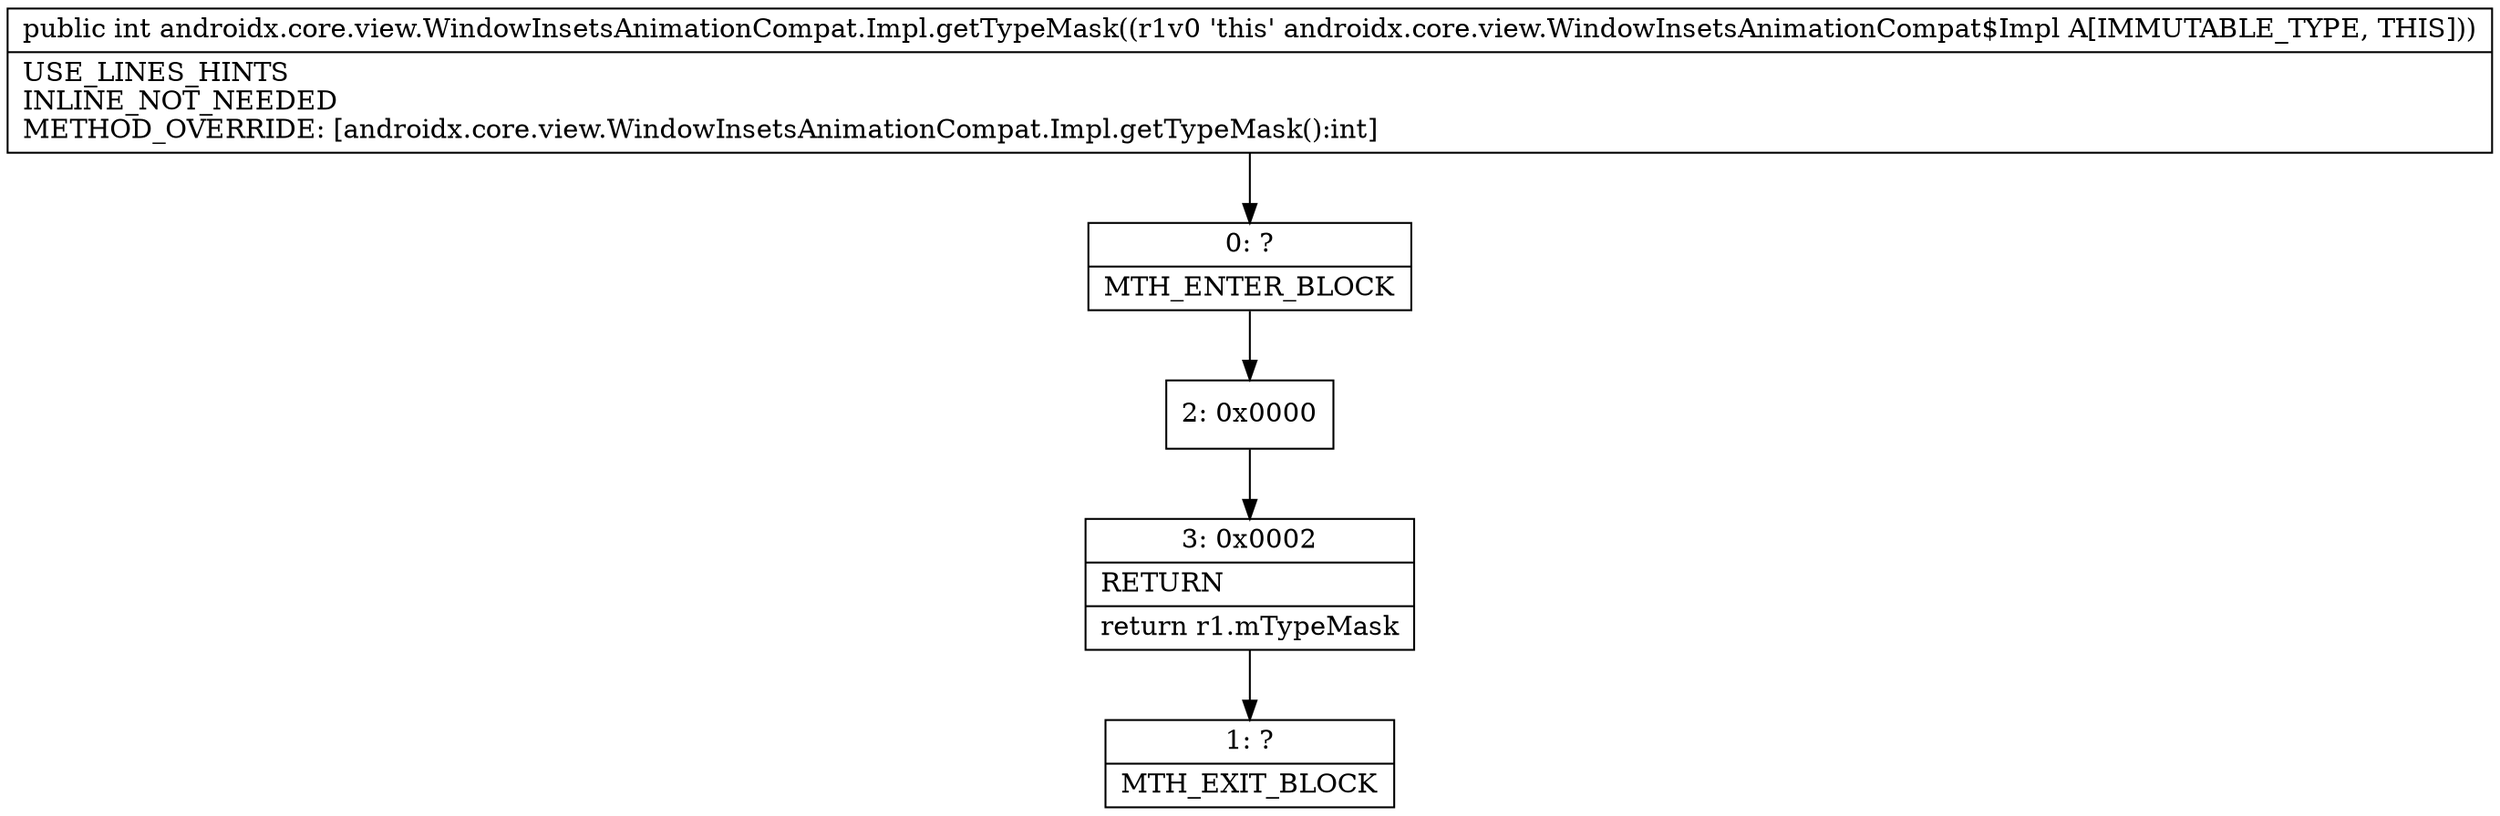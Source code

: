 digraph "CFG forandroidx.core.view.WindowInsetsAnimationCompat.Impl.getTypeMask()I" {
Node_0 [shape=record,label="{0\:\ ?|MTH_ENTER_BLOCK\l}"];
Node_2 [shape=record,label="{2\:\ 0x0000}"];
Node_3 [shape=record,label="{3\:\ 0x0002|RETURN\l|return r1.mTypeMask\l}"];
Node_1 [shape=record,label="{1\:\ ?|MTH_EXIT_BLOCK\l}"];
MethodNode[shape=record,label="{public int androidx.core.view.WindowInsetsAnimationCompat.Impl.getTypeMask((r1v0 'this' androidx.core.view.WindowInsetsAnimationCompat$Impl A[IMMUTABLE_TYPE, THIS]))  | USE_LINES_HINTS\lINLINE_NOT_NEEDED\lMETHOD_OVERRIDE: [androidx.core.view.WindowInsetsAnimationCompat.Impl.getTypeMask():int]\l}"];
MethodNode -> Node_0;Node_0 -> Node_2;
Node_2 -> Node_3;
Node_3 -> Node_1;
}

